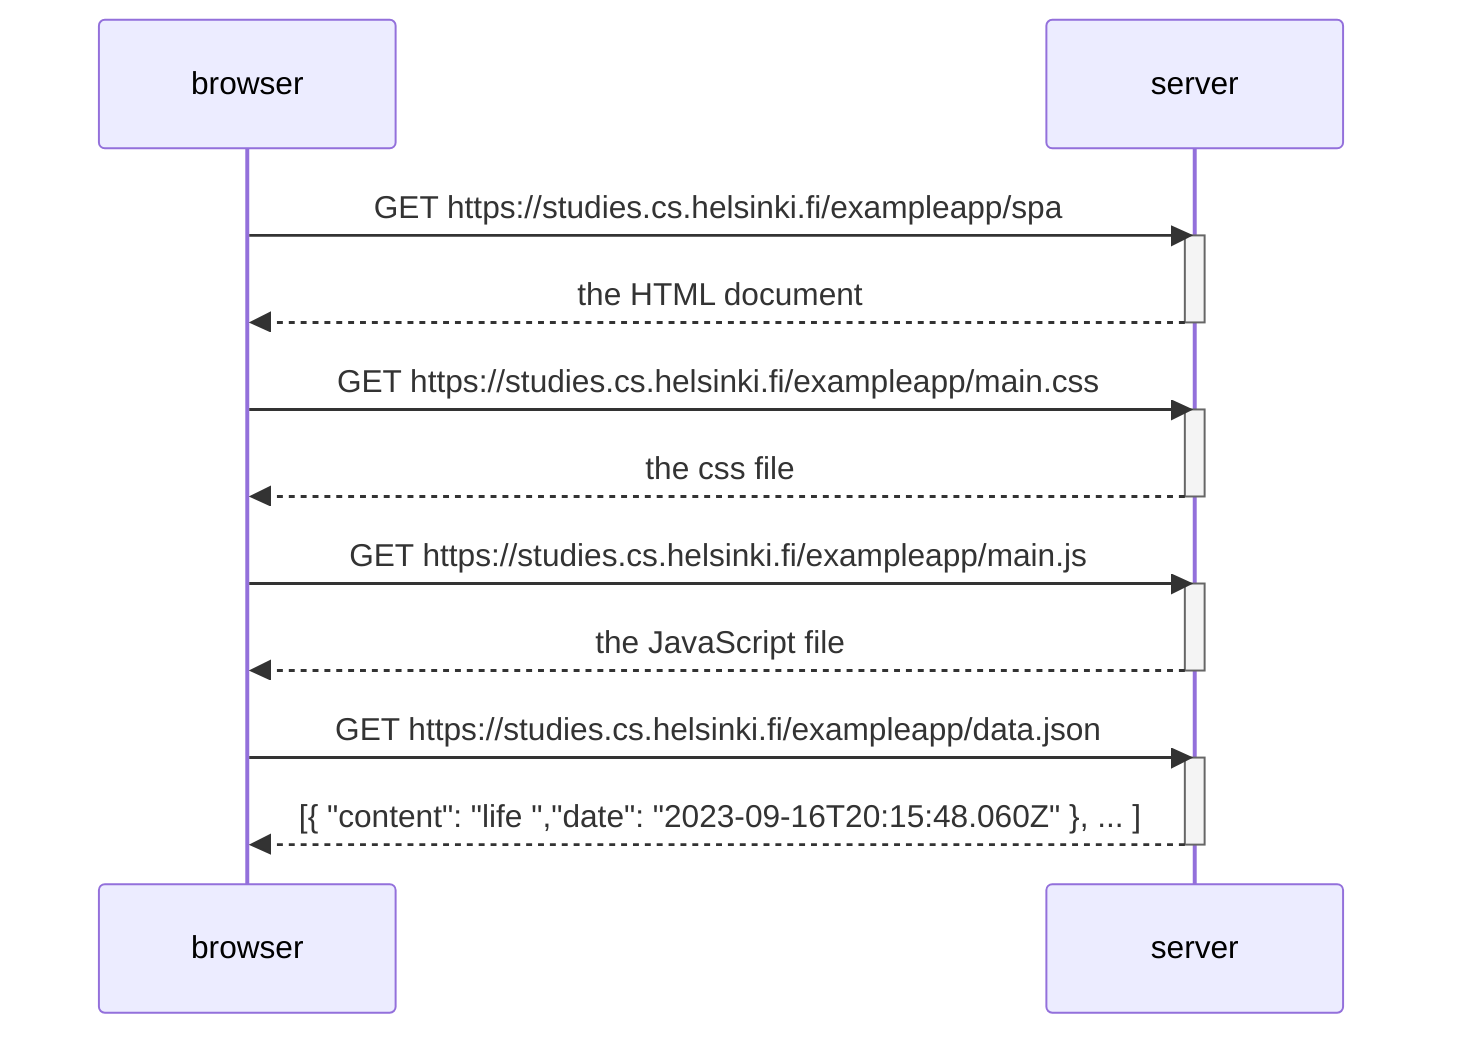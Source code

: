 sequenceDiagram
    participant browser
    participant server

    browser->>server: GET https://studies.cs.helsinki.fi/exampleapp/spa
    activate server
    server-->>browser: the HTML document
    deactivate server

    browser->>server: GET https://studies.cs.helsinki.fi/exampleapp/main.css
    activate server
    server-->>browser: the css file
    deactivate server

    browser->>server: GET https://studies.cs.helsinki.fi/exampleapp/main.js
    activate server
    server-->>browser: the JavaScript file
    deactivate server

    browser->>server: GET https://studies.cs.helsinki.fi/exampleapp/data.json
    activate server
    server-->>browser: [{ "content": "life ","date": "2023-09-16T20:15:48.060Z" }, ... ]
    deactivate server